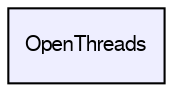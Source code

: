 digraph "OpenThreads" {
  bgcolor=transparent;
  compound=true
  node [ fontsize="10", fontname="FreeSans"];
  edge [ labelfontsize="10", labelfontname="FreeSans"];
  dir_d256255c8fcfabadfea90cd7784ac3d5 [shape=box, label="OpenThreads", style="filled", fillcolor="#eeeeff", pencolor="black", URL="dir_d256255c8fcfabadfea90cd7784ac3d5.html"];
}
